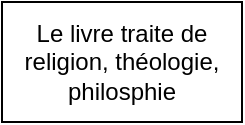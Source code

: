 <mxfile version="20.3.6" type="github"><diagram id="FwwWIhmxHDIb-p1l-208" name="Page-1"><mxGraphModel dx="1102" dy="542" grid="1" gridSize="10" guides="1" tooltips="1" connect="1" arrows="1" fold="1" page="1" pageScale="1" pageWidth="827" pageHeight="1169" math="0" shadow="0"><root><mxCell id="0"/><mxCell id="1" parent="0"/><mxCell id="Hj8yWjVZ768CJaZtCKZp-1" value="Le livre traite de religion, théologie, philosphie" style="rounded=0;whiteSpace=wrap;html=1;" parent="1" vertex="1"><mxGeometry x="260" y="80" width="120" height="60" as="geometry"/></mxCell></root></mxGraphModel></diagram></mxfile>